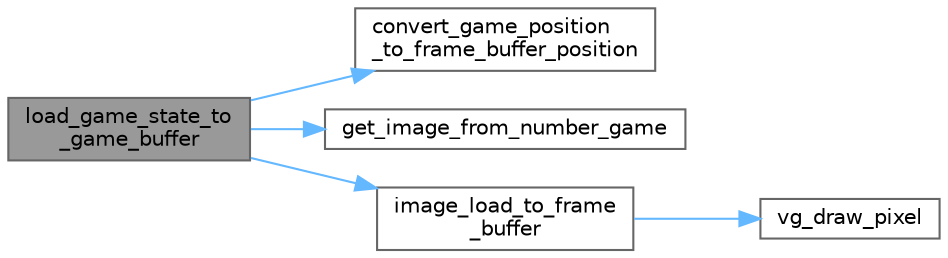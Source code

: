 digraph "load_game_state_to_game_buffer"
{
 // LATEX_PDF_SIZE
  bgcolor="transparent";
  edge [fontname=Helvetica,fontsize=10,labelfontname=Helvetica,labelfontsize=10];
  node [fontname=Helvetica,fontsize=10,shape=box,height=0.2,width=0.4];
  rankdir="LR";
  Node1 [id="Node000001",label="load_game_state_to\l_game_buffer",height=0.2,width=0.4,color="gray40", fillcolor="grey60", style="filled", fontcolor="black",tooltip="Loads game state to the frame buffer."];
  Node1 -> Node2 [id="edge1_Node000001_Node000002",color="steelblue1",style="solid",tooltip=" "];
  Node2 [id="Node000002",label="convert_game_position\l_to_frame_buffer_position",height=0.2,width=0.4,color="grey40", fillcolor="white", style="filled",URL="$game__state_8c.html#abc43aedcbe0367f58393cfaa161c11f6",tooltip="Converts a game position to a frame buffer position."];
  Node1 -> Node3 [id="edge2_Node000001_Node000003",color="steelblue1",style="solid",tooltip=" "];
  Node3 [id="Node000003",label="get_image_from_number_game",height=0.2,width=0.4,color="grey40", fillcolor="white", style="filled",URL="$game__state_8c.html#a87a5a47ecd43a6382ee4da8ac785fa15",tooltip="Gets the number image from the image struct."];
  Node1 -> Node4 [id="edge3_Node000001_Node000004",color="steelblue1",style="solid",tooltip=" "];
  Node4 [id="Node000004",label="image_load_to_frame\l_buffer",height=0.2,width=0.4,color="grey40", fillcolor="white", style="filled",URL="$graphics_8c.html#a56a80dfd4a94acac7652a32deb46f405",tooltip="Loads image struct to frame buffer."];
  Node4 -> Node5 [id="edge4_Node000004_Node000005",color="steelblue1",style="solid",tooltip=" "];
  Node5 [id="Node000005",label="vg_draw_pixel",height=0.2,width=0.4,color="grey40", fillcolor="white", style="filled",URL="$graphics_8c.html#a0dd9fd60769d833880394369bf7a2b9d",tooltip="Draws the pixel at the specified coordinates in specified frame buffer."];
}
